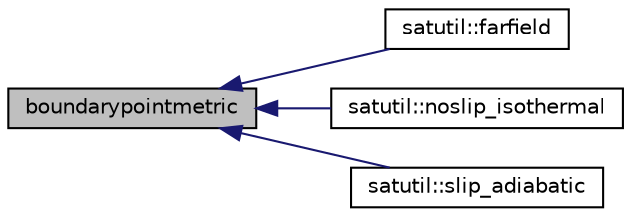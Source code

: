 digraph "boundarypointmetric"
{
 // INTERACTIVE_SVG=YES
  bgcolor="transparent";
  edge [fontname="Helvetica",fontsize="10",labelfontname="Helvetica",labelfontsize="10"];
  node [fontname="Helvetica",fontsize="10",shape=record];
  rankdir="LR";
  Node12 [label="boundarypointmetric",height=0.2,width=0.4,color="black", fillcolor="grey75", style="filled", fontcolor="black"];
  Node12 -> Node13 [dir="back",color="midnightblue",fontsize="10",style="solid",fontname="Helvetica"];
  Node13 [label="satutil::farfield",height=0.2,width=0.4,color="black",URL="$namespacesatutil.html#a0869d38dd95b5c8491b8ea207ac0fac0"];
  Node12 -> Node14 [dir="back",color="midnightblue",fontsize="10",style="solid",fontname="Helvetica"];
  Node14 [label="satutil::noslip_isothermal",height=0.2,width=0.4,color="black",URL="$namespacesatutil.html#a7ea8cd69ca5cc773d5ad5e92ef7b92ac"];
  Node12 -> Node15 [dir="back",color="midnightblue",fontsize="10",style="solid",fontname="Helvetica"];
  Node15 [label="satutil::slip_adiabatic",height=0.2,width=0.4,color="black",URL="$namespacesatutil.html#a88ec79e5321336869000f05009fdbe49"];
}

